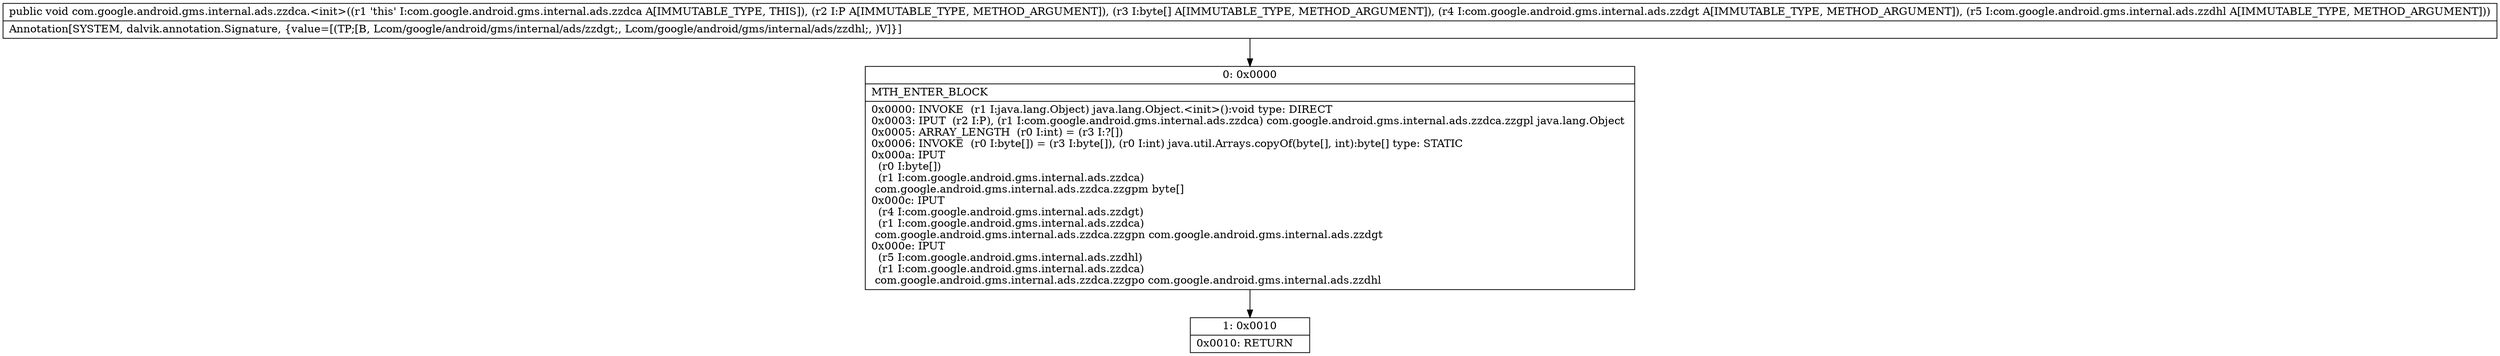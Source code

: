 digraph "CFG forcom.google.android.gms.internal.ads.zzdca.\<init\>(Ljava\/lang\/Object;[BLcom\/google\/android\/gms\/internal\/ads\/zzdgt;Lcom\/google\/android\/gms\/internal\/ads\/zzdhl;)V" {
Node_0 [shape=record,label="{0\:\ 0x0000|MTH_ENTER_BLOCK\l|0x0000: INVOKE  (r1 I:java.lang.Object) java.lang.Object.\<init\>():void type: DIRECT \l0x0003: IPUT  (r2 I:P), (r1 I:com.google.android.gms.internal.ads.zzdca) com.google.android.gms.internal.ads.zzdca.zzgpl java.lang.Object \l0x0005: ARRAY_LENGTH  (r0 I:int) = (r3 I:?[]) \l0x0006: INVOKE  (r0 I:byte[]) = (r3 I:byte[]), (r0 I:int) java.util.Arrays.copyOf(byte[], int):byte[] type: STATIC \l0x000a: IPUT  \l  (r0 I:byte[])\l  (r1 I:com.google.android.gms.internal.ads.zzdca)\l com.google.android.gms.internal.ads.zzdca.zzgpm byte[] \l0x000c: IPUT  \l  (r4 I:com.google.android.gms.internal.ads.zzdgt)\l  (r1 I:com.google.android.gms.internal.ads.zzdca)\l com.google.android.gms.internal.ads.zzdca.zzgpn com.google.android.gms.internal.ads.zzdgt \l0x000e: IPUT  \l  (r5 I:com.google.android.gms.internal.ads.zzdhl)\l  (r1 I:com.google.android.gms.internal.ads.zzdca)\l com.google.android.gms.internal.ads.zzdca.zzgpo com.google.android.gms.internal.ads.zzdhl \l}"];
Node_1 [shape=record,label="{1\:\ 0x0010|0x0010: RETURN   \l}"];
MethodNode[shape=record,label="{public void com.google.android.gms.internal.ads.zzdca.\<init\>((r1 'this' I:com.google.android.gms.internal.ads.zzdca A[IMMUTABLE_TYPE, THIS]), (r2 I:P A[IMMUTABLE_TYPE, METHOD_ARGUMENT]), (r3 I:byte[] A[IMMUTABLE_TYPE, METHOD_ARGUMENT]), (r4 I:com.google.android.gms.internal.ads.zzdgt A[IMMUTABLE_TYPE, METHOD_ARGUMENT]), (r5 I:com.google.android.gms.internal.ads.zzdhl A[IMMUTABLE_TYPE, METHOD_ARGUMENT]))  | Annotation[SYSTEM, dalvik.annotation.Signature, \{value=[(TP;[B, Lcom\/google\/android\/gms\/internal\/ads\/zzdgt;, Lcom\/google\/android\/gms\/internal\/ads\/zzdhl;, )V]\}]\l}"];
MethodNode -> Node_0;
Node_0 -> Node_1;
}

